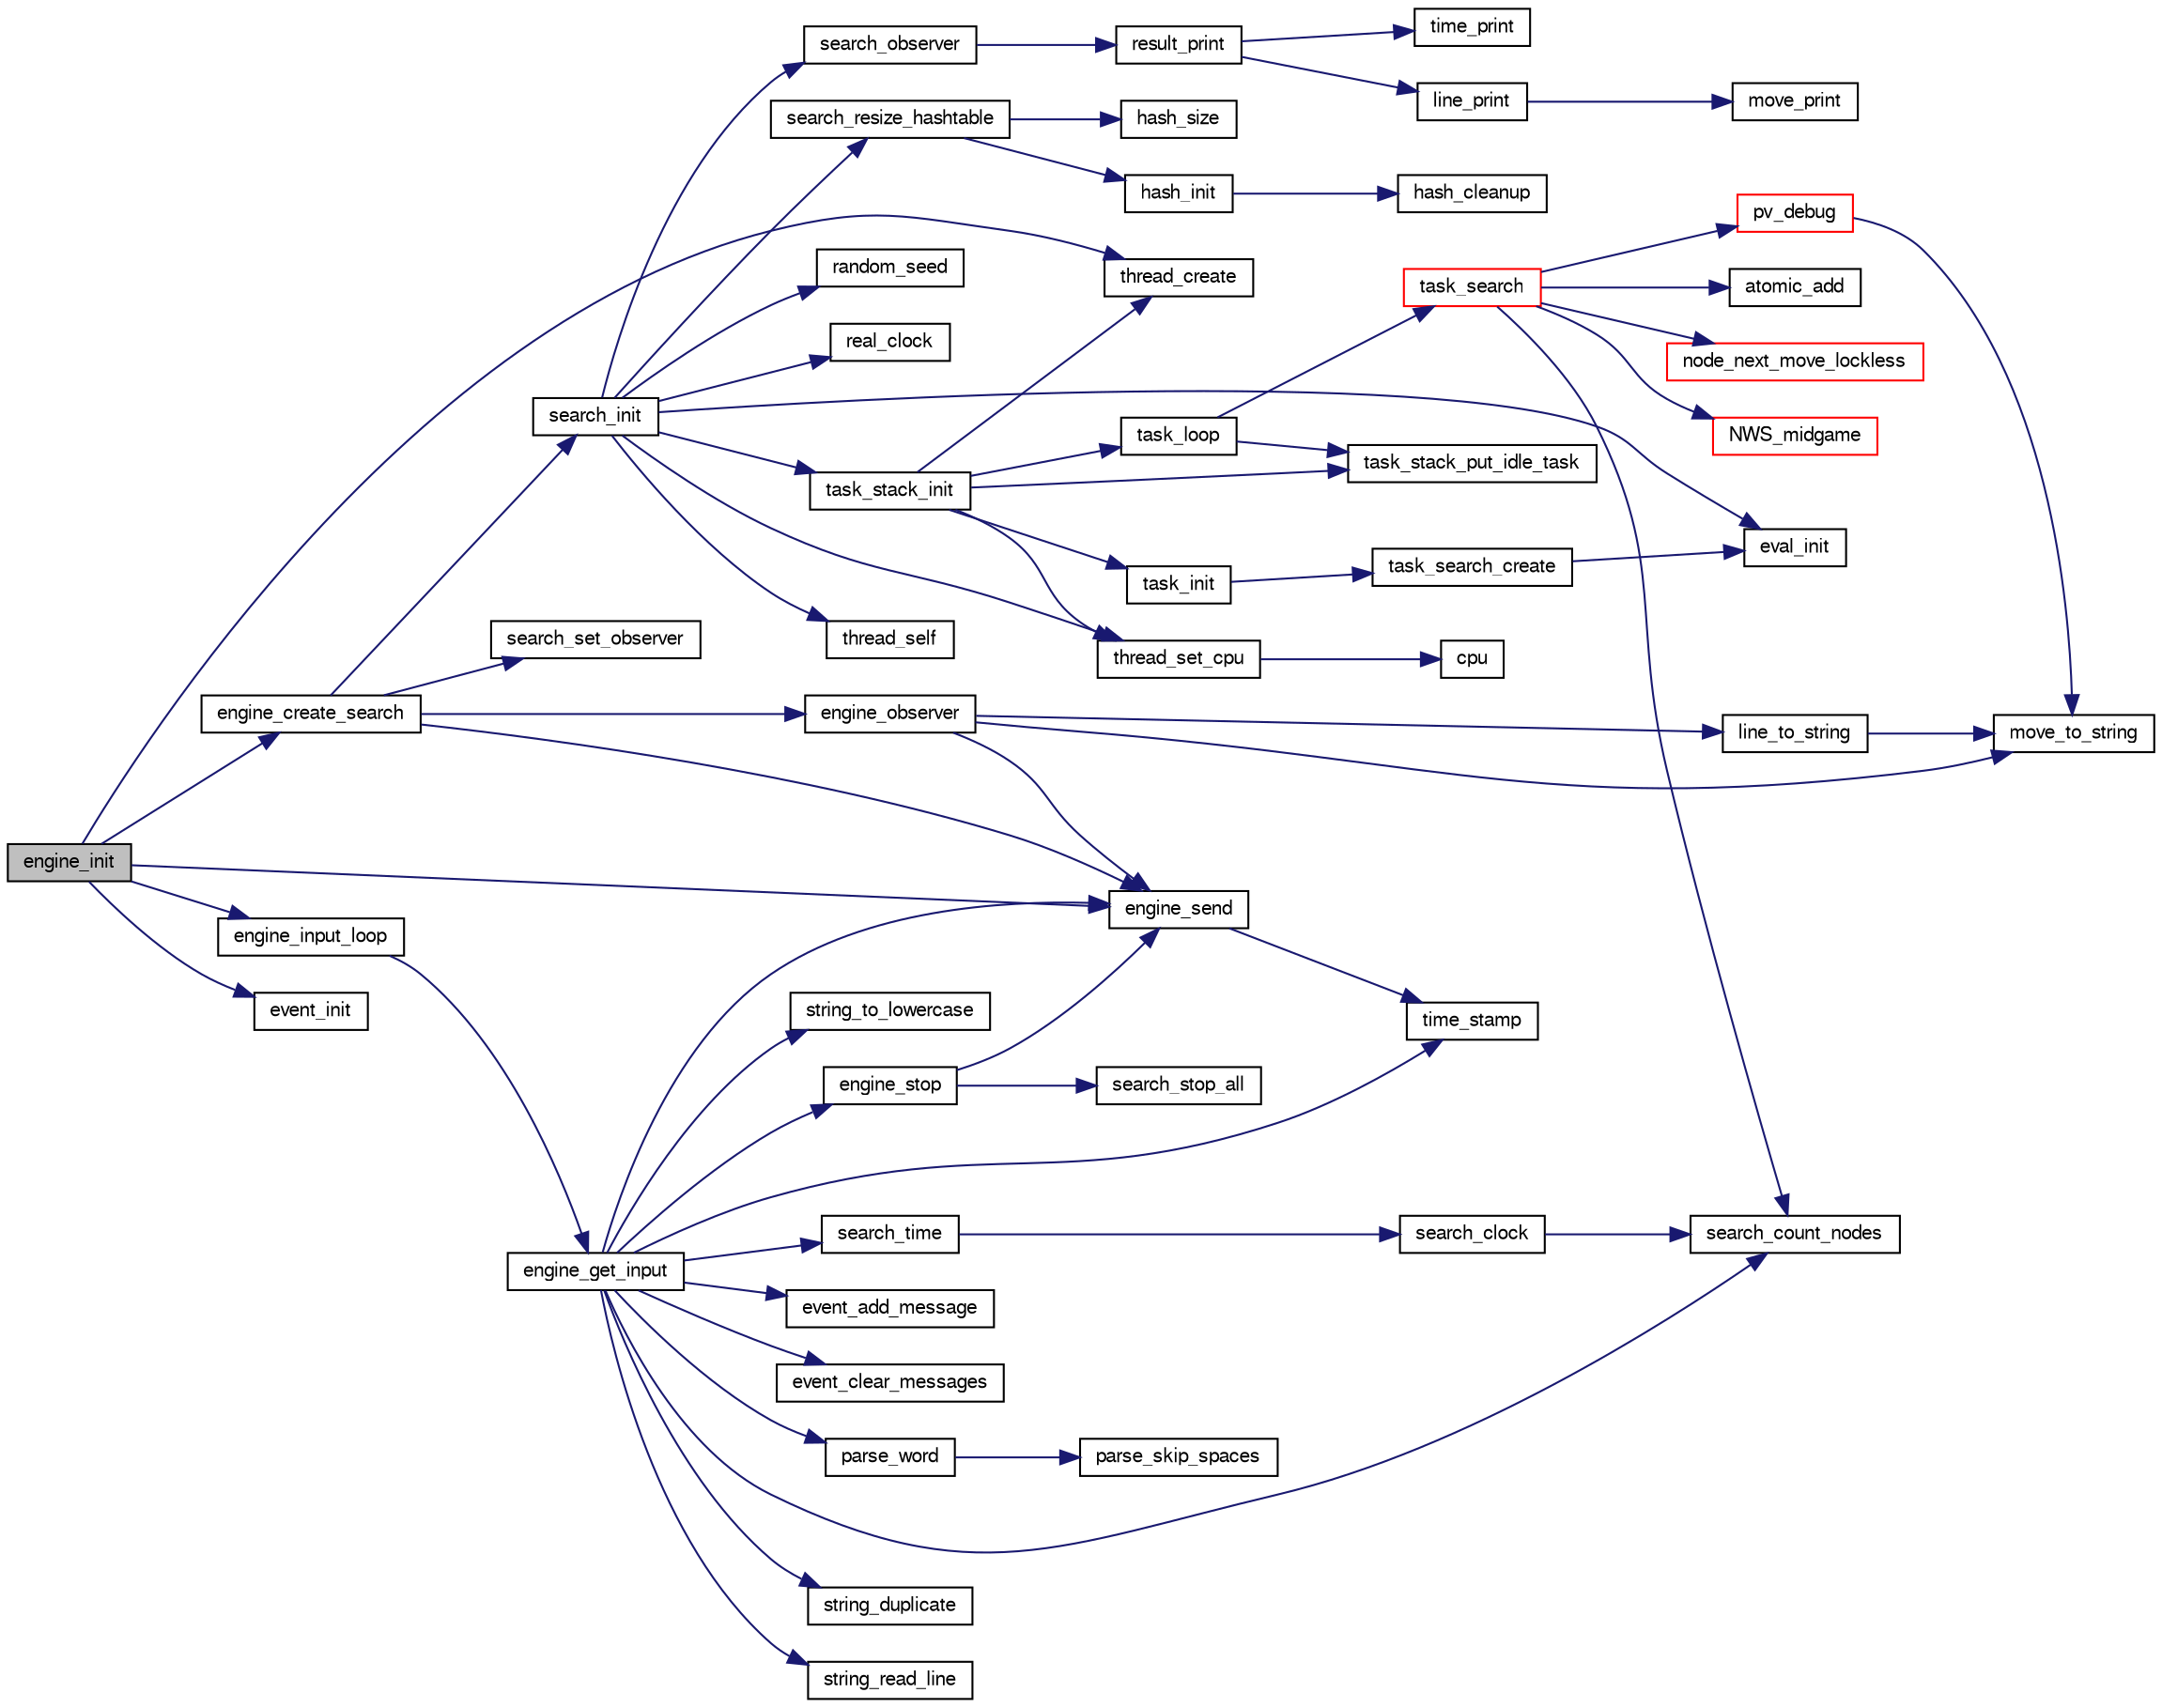 digraph "engine_init"
{
 // LATEX_PDF_SIZE
  bgcolor="transparent";
  edge [fontname="FreeSans",fontsize="10",labelfontname="FreeSans",labelfontsize="10"];
  node [fontname="FreeSans",fontsize="10",shape=record];
  rankdir="LR";
  Node1 [label="engine_init",height=0.2,width=0.4,color="black", fillcolor="grey75", style="filled", fontcolor="black",tooltip="Create a new Othello engine."];
  Node1 -> Node2 [color="midnightblue",fontsize="10",style="solid",fontname="FreeSans"];
  Node2 [label="engine_create_search",height=0.2,width=0.4,color="black",URL="$cassio_8c.html#a11a5cdab7fa3b7498c05a4e9c24301ba",tooltip="Create engine search."];
  Node2 -> Node3 [color="midnightblue",fontsize="10",style="solid",fontname="FreeSans"];
  Node3 [label="engine_observer",height=0.2,width=0.4,color="black",URL="$cassio_8c.html#add889aa10a8a9fb9ad3a6e429389bc07",tooltip="Call back function use by search to print its results."];
  Node3 -> Node4 [color="midnightblue",fontsize="10",style="solid",fontname="FreeSans"];
  Node4 [label="engine_send",height=0.2,width=0.4,color="black",URL="$cassio_8c.html#afe0305f2a8b426ca767c7b2f128c53af",tooltip="Send a message on stdout."];
  Node4 -> Node5 [color="midnightblue",fontsize="10",style="solid",fontname="FreeSans"];
  Node5 [label="time_stamp",height=0.2,width=0.4,color="black",URL="$util_8c.html#a24bf37cbb71f6a0ce700fc72741d6016",tooltip="Print local time."];
  Node3 -> Node6 [color="midnightblue",fontsize="10",style="solid",fontname="FreeSans"];
  Node6 [label="line_to_string",height=0.2,width=0.4,color="black",URL="$move_8c.html#a4776e05a37b5a43f0e7d74d8703c66b8",tooltip="Line to string."];
  Node6 -> Node7 [color="midnightblue",fontsize="10",style="solid",fontname="FreeSans"];
  Node7 [label="move_to_string",height=0.2,width=0.4,color="black",URL="$move_8c.html#a5d61a3318dc80a3171250974a921055d",tooltip="Print out a move."];
  Node3 -> Node7 [color="midnightblue",fontsize="10",style="solid",fontname="FreeSans"];
  Node2 -> Node4 [color="midnightblue",fontsize="10",style="solid",fontname="FreeSans"];
  Node2 -> Node8 [color="midnightblue",fontsize="10",style="solid",fontname="FreeSans"];
  Node8 [label="search_init",height=0.2,width=0.4,color="black",URL="$search_8c.html#a1b7d29da171f6927ea8212ee768f37c9",tooltip="Init the main search."];
  Node8 -> Node9 [color="midnightblue",fontsize="10",style="solid",fontname="FreeSans"];
  Node9 [label="eval_init",height=0.2,width=0.4,color="black",URL="$eval_8c.html#a8eef3217a4129901069390c85e6ff12a",tooltip="Initialize a new evaluation function."];
  Node8 -> Node10 [color="midnightblue",fontsize="10",style="solid",fontname="FreeSans"];
  Node10 [label="random_seed",height=0.2,width=0.4,color="black",URL="$util_8c.html#ac844263eac6d959af4f2c9ca1a916e58",tooltip="Pseudo-random number seed."];
  Node8 -> Node11 [color="midnightblue",fontsize="10",style="solid",fontname="FreeSans"];
  Node11 [label="real_clock",height=0.2,width=0.4,color="black",URL="$util_8h.html#a358b4c5eab4941b90bb9ef1676e5f7e5",tooltip=" "];
  Node8 -> Node12 [color="midnightblue",fontsize="10",style="solid",fontname="FreeSans"];
  Node12 [label="search_observer",height=0.2,width=0.4,color="black",URL="$search_8c.html#af9e93aeefcb80dd5aa756a4027d2e880",tooltip="default observer."];
  Node12 -> Node13 [color="midnightblue",fontsize="10",style="solid",fontname="FreeSans"];
  Node13 [label="result_print",height=0.2,width=0.4,color="black",URL="$search_8c.html#a67ebbff0df886828d1dd767a949c7a15",tooltip="Print the current search result."];
  Node13 -> Node14 [color="midnightblue",fontsize="10",style="solid",fontname="FreeSans"];
  Node14 [label="line_print",height=0.2,width=0.4,color="black",URL="$move_8c.html#a0ae53ce219676b29cf33f8e7586f75a9",tooltip="Print a move sequence."];
  Node14 -> Node15 [color="midnightblue",fontsize="10",style="solid",fontname="FreeSans"];
  Node15 [label="move_print",height=0.2,width=0.4,color="black",URL="$move_8c.html#a2ec4fa6e50ff377157eddba43ff1d010",tooltip="Print out a move."];
  Node13 -> Node16 [color="midnightblue",fontsize="10",style="solid",fontname="FreeSans"];
  Node16 [label="time_print",height=0.2,width=0.4,color="black",URL="$util_8c.html#a0379cb7b898e08489b0dcda99430ef96",tooltip="Print time as \"D:HH:MM:SS.CC\"."];
  Node8 -> Node17 [color="midnightblue",fontsize="10",style="solid",fontname="FreeSans"];
  Node17 [label="search_resize_hashtable",height=0.2,width=0.4,color="black",URL="$search_8c.html#ad756f3d725bad22fa63af668b920f776",tooltip=" "];
  Node17 -> Node18 [color="midnightblue",fontsize="10",style="solid",fontname="FreeSans"];
  Node18 [label="hash_init",height=0.2,width=0.4,color="black",URL="$hash-lock-free_8c.html#aa53b616d0e04626af0097b9cd26551b0",tooltip="Initialise the hashtable."];
  Node18 -> Node19 [color="midnightblue",fontsize="10",style="solid",fontname="FreeSans"];
  Node19 [label="hash_cleanup",height=0.2,width=0.4,color="black",URL="$hash-lock-free_8c.html#aab69792f6f434c8466eca07c469850f1",tooltip="Clear the hashtable."];
  Node17 -> Node20 [color="midnightblue",fontsize="10",style="solid",fontname="FreeSans"];
  Node20 [label="hash_size",height=0.2,width=0.4,color="black",URL="$xboard_8c.html#a4877b48030424ed5b876bcebf12b95f2",tooltip=" "];
  Node8 -> Node21 [color="midnightblue",fontsize="10",style="solid",fontname="FreeSans"];
  Node21 [label="task_stack_init",height=0.2,width=0.4,color="black",URL="$ybwc_8c.html#a9cb14f779a1d8a9e62b7f7acdbd0eebe",tooltip="Initialize the stack of tasks."];
  Node21 -> Node22 [color="midnightblue",fontsize="10",style="solid",fontname="FreeSans"];
  Node22 [label="task_init",height=0.2,width=0.4,color="black",URL="$ybwc_8c.html#a638ff15b10d60e8dde5b78cf7d32f4cb",tooltip="Initialize a task."];
  Node22 -> Node23 [color="midnightblue",fontsize="10",style="solid",fontname="FreeSans"];
  Node23 [label="task_search_create",height=0.2,width=0.4,color="black",URL="$ybwc_8c.html#a45b9a17df0c2e4680a301bf4a854b3f6",tooltip="Create a search structure for a task."];
  Node23 -> Node9 [color="midnightblue",fontsize="10",style="solid",fontname="FreeSans"];
  Node21 -> Node24 [color="midnightblue",fontsize="10",style="solid",fontname="FreeSans"];
  Node24 [label="task_loop",height=0.2,width=0.4,color="black",URL="$ybwc_8c.html#a6b16943d9461c507b37a3228768e840d",tooltip="The main loop runned by a task."];
  Node24 -> Node25 [color="midnightblue",fontsize="10",style="solid",fontname="FreeSans"];
  Node25 [label="task_search",height=0.2,width=0.4,color="red",URL="$ybwc_8c.html#aaa4fc1461e78cd5569318f9e19399e50",tooltip="A parallel search within a Task structure."];
  Node25 -> Node26 [color="midnightblue",fontsize="10",style="solid",fontname="FreeSans"];
  Node26 [label="atomic_add",height=0.2,width=0.4,color="black",URL="$util_8h.html#a810a91328534783b77f0e95327f37270",tooltip=" "];
  Node25 -> Node27 [color="midnightblue",fontsize="10",style="solid",fontname="FreeSans"];
  Node27 [label="node_next_move_lockless",height=0.2,width=0.4,color="red",URL="$ybwc_8c.html#afa0e58a0825e315ec77c2504f4f3f1fe",tooltip="Get the next move of the move list."];
  Node25 -> Node29 [color="midnightblue",fontsize="10",style="solid",fontname="FreeSans"];
  Node29 [label="NWS_midgame",height=0.2,width=0.4,color="red",URL="$midgame_8c.html#a124e89d53abb00ee28a9f3135b5682dc",tooltip="Evaluate a midgame position with a Null Window Search algorithm."];
  Node25 -> Node117 [color="midnightblue",fontsize="10",style="solid",fontname="FreeSans"];
  Node117 [label="pv_debug",height=0.2,width=0.4,color="red",URL="$root_8c.html#a8441d8c906b98e56eb99fcb351ce6a14",tooltip="Debug PV."];
  Node117 -> Node7 [color="midnightblue",fontsize="10",style="solid",fontname="FreeSans"];
  Node25 -> Node118 [color="midnightblue",fontsize="10",style="solid",fontname="FreeSans"];
  Node118 [label="search_count_nodes",height=0.2,width=0.4,color="black",URL="$search_8c.html#a66fbe49d1b42845bef2a07d0219a525c",tooltip="Return the number of nodes searched."];
  Node24 -> Node152 [color="midnightblue",fontsize="10",style="solid",fontname="FreeSans"];
  Node152 [label="task_stack_put_idle_task",height=0.2,width=0.4,color="black",URL="$ybwc_8c.html#ac541d0a660f555b33a2124d1131b2eb0",tooltip="Put back an idle task after using it."];
  Node21 -> Node152 [color="midnightblue",fontsize="10",style="solid",fontname="FreeSans"];
  Node21 -> Node153 [color="midnightblue",fontsize="10",style="solid",fontname="FreeSans"];
  Node153 [label="thread_create",height=0.2,width=0.4,color="black",URL="$util_8c.html#a5135c80b00fc096aff7c6b2d89020cc8",tooltip="Create a thread."];
  Node21 -> Node154 [color="midnightblue",fontsize="10",style="solid",fontname="FreeSans"];
  Node154 [label="thread_set_cpu",height=0.2,width=0.4,color="black",URL="$util_8c.html#a8334a83ec601a0e82808a1529fc98d71",tooltip="Choose a single core or cpu to run on, under linux systems, to avoid context changes."];
  Node154 -> Node155 [color="midnightblue",fontsize="10",style="solid",fontname="FreeSans"];
  Node155 [label="cpu",height=0.2,width=0.4,color="black",URL="$util_8h.html#aeae5add86d0fc805a539c9ad739543f4",tooltip=" "];
  Node8 -> Node156 [color="midnightblue",fontsize="10",style="solid",fontname="FreeSans"];
  Node156 [label="thread_self",height=0.2,width=0.4,color="black",URL="$util_8c.html#afb8ad4213542cdec400bbd9093193463",tooltip="Current thread."];
  Node8 -> Node154 [color="midnightblue",fontsize="10",style="solid",fontname="FreeSans"];
  Node2 -> Node157 [color="midnightblue",fontsize="10",style="solid",fontname="FreeSans"];
  Node157 [label="search_set_observer",height=0.2,width=0.4,color="black",URL="$search_8c.html#a94697d3ea3de662450dea6a304f53e5b",tooltip="set observer."];
  Node1 -> Node158 [color="midnightblue",fontsize="10",style="solid",fontname="FreeSans"];
  Node158 [label="engine_input_loop",height=0.2,width=0.4,color="black",URL="$cassio_8c.html#a3a3dca65e82e7e3e8d6c0de91b8bc4b7",tooltip="Read event loop."];
  Node158 -> Node159 [color="midnightblue",fontsize="10",style="solid",fontname="FreeSans"];
  Node159 [label="engine_get_input",height=0.2,width=0.4,color="black",URL="$cassio_8c.html#aab15f6387b615a919bfb679368d97cba",tooltip="Read an input line."];
  Node159 -> Node4 [color="midnightblue",fontsize="10",style="solid",fontname="FreeSans"];
  Node159 -> Node160 [color="midnightblue",fontsize="10",style="solid",fontname="FreeSans"];
  Node160 [label="engine_stop",height=0.2,width=0.4,color="black",URL="$cassio_8c.html#a23f168b93ca01f2c78010889cbc8e113",tooltip="Stop searching."];
  Node160 -> Node4 [color="midnightblue",fontsize="10",style="solid",fontname="FreeSans"];
  Node160 -> Node121 [color="midnightblue",fontsize="10",style="solid",fontname="FreeSans"];
  Node121 [label="search_stop_all",height=0.2,width=0.4,color="black",URL="$search_8c.html#ad775910af78c46412b5ee4b8bc887b67",tooltip="Stop the search."];
  Node159 -> Node161 [color="midnightblue",fontsize="10",style="solid",fontname="FreeSans"];
  Node161 [label="event_add_message",height=0.2,width=0.4,color="black",URL="$event_8c.html#aefbd9acd1c18b8cd8c34acecb21754fa",tooltip="Add a new message at the bottom of the list."];
  Node159 -> Node162 [color="midnightblue",fontsize="10",style="solid",fontname="FreeSans"];
  Node162 [label="event_clear_messages",height=0.2,width=0.4,color="black",URL="$event_8c.html#a0e2fbb5495bf31df04d1eaa75034d891",tooltip="Remove all unprocessed messages."];
  Node159 -> Node163 [color="midnightblue",fontsize="10",style="solid",fontname="FreeSans"];
  Node163 [label="parse_word",height=0.2,width=0.4,color="black",URL="$util_8c.html#a37223454580e3fd41f4bddb3c3970da5",tooltip="Parse a word."];
  Node163 -> Node164 [color="midnightblue",fontsize="10",style="solid",fontname="FreeSans"];
  Node164 [label="parse_skip_spaces",height=0.2,width=0.4,color="black",URL="$util_8c.html#a35508e8fcec689d875231b2f93fbe4a5",tooltip="Skip spaces."];
  Node159 -> Node118 [color="midnightblue",fontsize="10",style="solid",fontname="FreeSans"];
  Node159 -> Node119 [color="midnightblue",fontsize="10",style="solid",fontname="FreeSans"];
  Node119 [label="search_time",height=0.2,width=0.4,color="black",URL="$search_8c.html#afcdfa9c4ac42ff535885efeb671ffe8d",tooltip="Return the time spent by the search."];
  Node119 -> Node120 [color="midnightblue",fontsize="10",style="solid",fontname="FreeSans"];
  Node120 [label="search_clock",height=0.2,width=0.4,color="black",URL="$search_8c.html#a5710e38d5c67dd03d99307b442d00a63",tooltip="Return the time spent by the search."];
  Node120 -> Node118 [color="midnightblue",fontsize="10",style="solid",fontname="FreeSans"];
  Node159 -> Node165 [color="midnightblue",fontsize="10",style="solid",fontname="FreeSans"];
  Node165 [label="string_duplicate",height=0.2,width=0.4,color="black",URL="$util_8c.html#ac3369230f66963a04a0e62b04685ae3c",tooltip="Duplicate a string."];
  Node159 -> Node166 [color="midnightblue",fontsize="10",style="solid",fontname="FreeSans"];
  Node166 [label="string_read_line",height=0.2,width=0.4,color="black",URL="$util_8c.html#a69d6b32355eb8f18ae34c14eadfe7e9e",tooltip="Read a line."];
  Node159 -> Node167 [color="midnightblue",fontsize="10",style="solid",fontname="FreeSans"];
  Node167 [label="string_to_lowercase",height=0.2,width=0.4,color="black",URL="$util_8c.html#a63f0d8023994d5b47de94f80738870e8",tooltip="Change all char of a string to lowercase."];
  Node159 -> Node5 [color="midnightblue",fontsize="10",style="solid",fontname="FreeSans"];
  Node1 -> Node4 [color="midnightblue",fontsize="10",style="solid",fontname="FreeSans"];
  Node1 -> Node168 [color="midnightblue",fontsize="10",style="solid",fontname="FreeSans"];
  Node168 [label="event_init",height=0.2,width=0.4,color="black",URL="$event_8c.html#a73a18d2915518cf3ab65224e1736d196",tooltip="Initialize a message event."];
  Node1 -> Node153 [color="midnightblue",fontsize="10",style="solid",fontname="FreeSans"];
}
